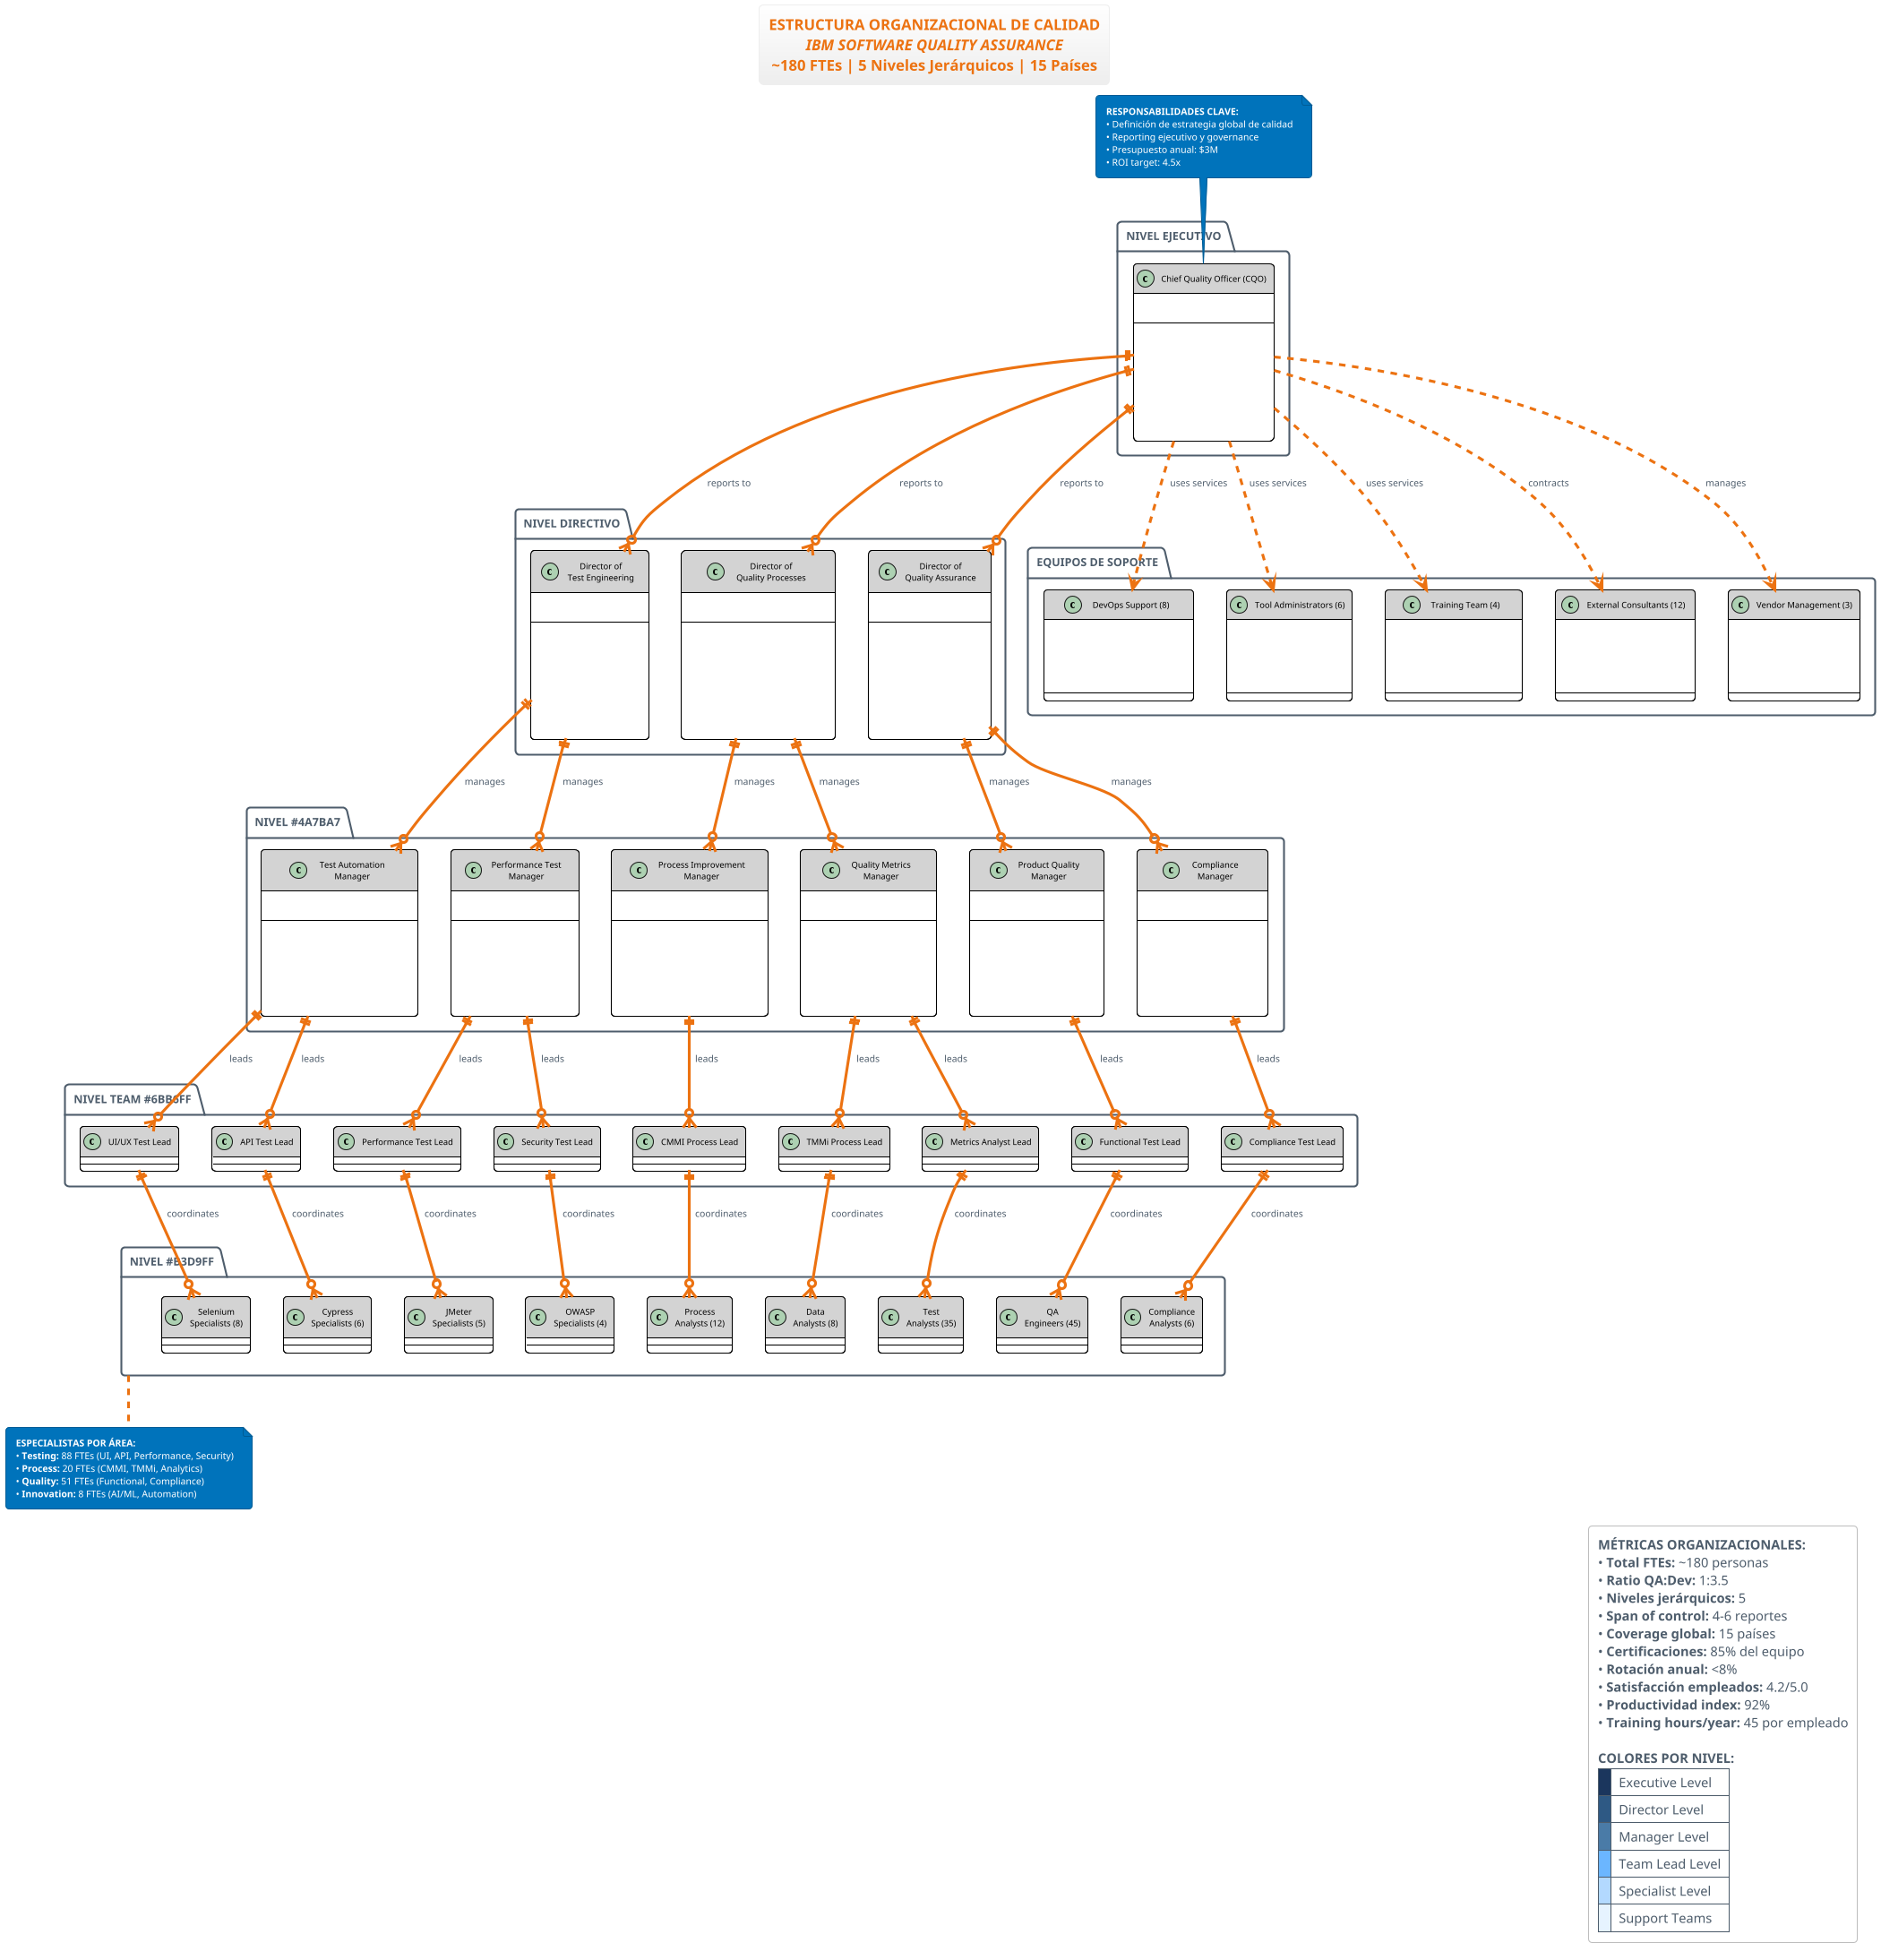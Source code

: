 @startuml organigrama-calidad-ibm-plantuml
!theme aws-orange
!define EXECUTIVE #1B365D
!define DIRECTOR #2E5984
!define MANAGER #4A7BA7
!define LEAD #6BB6FF
!define SPECIALIST #B3D9FF
!define SUPPORT #E6F3FF

title **ESTRUCTURA ORGANIZACIONAL DE CALIDAD**\n//IBM SOFTWARE QUALITY ASSURANCE//\n**~180 FTEs | 5 Niveles Jerárquicos | 15 Países**

skinparam defaultFontSize 10
skinparam titleFontSize 16
skinparam packageFontSize 12
skinparam classFontSize 9

skinparam class {
    BackgroundColor white
    BorderColor black
    FontColor black
    HeaderBackgroundColor lightgray
}

package "**NIVEL EJECUTIVO**" as EXEC {
    class "Chief Quality Officer (CQO)" as CQO {
        **Strategy & Governance**
        --
        • Global Quality Strategy
        • Executive Reporting
        • Stakeholder Management
        • Budget: $3M annually
        • Scope: Global (15 países)
    }
}

package "**NIVEL DIRECTIVO**" as DIR {
    class "Director of\nTest Engineering" as DTE {
        **Technical Leadership**
        --
        • Test Architecture
        • Tool Strategy
        • Technical Standards
        • Team: 65 FTEs
        • Budget: $1.2M
    }
    
    class "Director of\nQuality Processes" as DQP {
        **Process Excellence**
        --
        • CMMI/TMMi Implementation
        • Process Optimization
        • Metrics & Analytics
        • Team: 45 FTEs
        • Budget: $800K
    }
    
    class "Director of\nQuality Assurance" as DQA {
        **Product Quality**
        --
        • Product Testing
        • Customer Satisfaction
        • Quality Standards
        • Team: 70 FTEs
        • Budget: $1M
    }
}

package "**NIVEL MANAGER**" as MGR {
    class "Test Automation\nManager" as TAM {
        **Automation Strategy**
        --
        • Selenium/Cypress Framework
        • CI/CD Integration
        • ROI: 340%
        • Coverage: 87%
    }
    
    class "Performance Test\nManager" as PTM {
        **Load & Stress Testing**
        --
        • JMeter/LoadRunner
        • Capacity Planning
        • SLA Compliance: 99.2%
        • Max Load: 5000 TPS
    }
    
    class "Process Improvement\nManager" as PIM {
        **CMMI/TMMi Implementation**
        --
        • Level 3 Achievement
        • KPA Implementation
        • Audit Coordination
        • Success Rate: 95%
    }
    
    class "Quality Metrics\nManager" as QMM {
        **Metrics & Analytics**
        --
        • Dashboard Development
        • KPI Monitoring
        • Predictive Analytics
        • 45 KPIs tracked
    }
    
    class "Product Quality\nManager" as PQM {
        **Functional Testing**
        --
        • Test Strategy
        • Requirements Validation
        • UAT Coordination
        • Defect Rate: 0.28/KLOC
    }
    
    class "Compliance\nManager" as CM {
        **Regulatory & Standards**
        --
        • ISO 27001/CMMI
        • Audit Management
        • Regulatory Compliance
        • 100% Compliance Rate
    }
}

package "**NIVEL TEAM LEAD**" as LEAD_LEVEL {
    class "UI/UX Test Lead" as UXTL
    class "API Test Lead" as ATL
    class "Performance Test Lead" as PTL
    class "Security Test Lead" as STL
    class "CMMI Process Lead" as CPL
    class "TMMi Process Lead" as TPL
    class "Metrics Analyst Lead" as MAL
    class "Functional Test Lead" as FTL
    class "Compliance Test Lead" as CTL
}

package "**NIVEL SPECIALIST**" as SPEC {
    class "Selenium\nSpecialists (8)" as SS
    class "Cypress\nSpecialists (6)" as CS
    class "JMeter\nSpecialists (5)" as JS
    class "OWASP\nSpecialists (4)" as OS
    class "Process\nAnalysts (12)" as PA
    class "Data\nAnalysts (8)" as DA
    class "Test\nAnalysts (35)" as TA
    class "QA\nEngineers (45)" as QE
    class "Compliance\nAnalysts (6)" as CA
}

package "**EQUIPOS DE SOPORTE**" as SUPPORT_TEAMS {
    class "DevOps Support (8)" as DS {
        • CI/CD Pipeline Management
        • Environment Provisioning
        • Monitoring & Alerting
    }
    
    class "Tool Administrators (6)" as TA_ADMIN {
        • License Management
        • Tool Configuration
        • User Access Control
    }
    
    class "Training Team (4)" as TT {
        • Curriculum Development
        • Certification Programs
        • Knowledge Transfer
    }
    
    class "External Consultants (12)" as EC {
        • Specialized Expertise
        • Temporary Augmentation
        • Knowledge Transfer
    }
    
    class "Vendor Management (3)" as VM {
        • Contract Management
        • SLA Monitoring
        • Vendor Relations
    }
}

' Relaciones Jerárquicas
CQO ||--o{ DTE : reports to
CQO ||--o{ DQP : reports to
CQO ||--o{ DQA : reports to

DTE ||--o{ TAM : manages
DTE ||--o{ PTM : manages
DQP ||--o{ PIM : manages
DQP ||--o{ QMM : manages
DQA ||--o{ PQM : manages
DQA ||--o{ CM : manages

TAM ||--o{ UXTL : leads
TAM ||--o{ ATL : leads
PTM ||--o{ PTL : leads
PTM ||--o{ STL : leads
PIM ||--o{ CPL : leads
QMM ||--o{ TPL : leads
QMM ||--o{ MAL : leads
PQM ||--o{ FTL : leads
CM ||--o{ CTL : leads

UXTL ||--o{ SS : coordinates
ATL ||--o{ CS : coordinates
PTL ||--o{ JS : coordinates
STL ||--o{ OS : coordinates
CPL ||--o{ PA : coordinates
TPL ||--o{ DA : coordinates
MAL ||--o{ TA : coordinates
FTL ||--o{ QE : coordinates
CTL ||--o{ CA : coordinates

' Relaciones de Soporte
CQO ..> DS : uses services
CQO ..> TA_ADMIN : uses services
CQO ..> TT : uses services
CQO ..> EC : contracts
CQO ..> VM : manages

legend right
  **MÉTRICAS ORGANIZACIONALES:**
  • **Total FTEs:** ~180 personas
  • **Ratio QA:Dev:** 1:3.5
  • **Niveles jerárquicos:** 5
  • **Span of control:** 4-6 reportes
  • **Coverage global:** 15 países
  • **Certificaciones:** 85% del equipo
  • **Rotación anual:** <8%
  • **Satisfacción empleados:** 4.2/5.0
  • **Productividad index:** 92%
  • **Training hours/year:** 45 por empleado
  
  **COLORES POR NIVEL:**
  |<EXECUTIVE>| Executive Level |
  |<DIRECTOR>| Director Level |
  |<MANAGER>| Manager Level |
  |<LEAD>| Team Lead Level |
  |<SPECIALIST>| Specialist Level |
  |<SUPPORT>| Support Teams |
endlegend

note top of CQO
  **RESPONSABILIDADES CLAVE:**
  • Definición de estrategia global de calidad
  • Reporting ejecutivo y governance
  • Presupuesto anual: $3M
  • ROI target: 4.5x
end note

note bottom of SPEC
  **ESPECIALISTAS POR ÁREA:**
  • **Testing:** 88 FTEs (UI, API, Performance, Security)
  • **Process:** 20 FTEs (CMMI, TMMi, Analytics)
  • **Quality:** 51 FTEs (Functional, Compliance)
  • **Innovation:** 8 FTEs (AI/ML, Automation)
end note

@enduml
